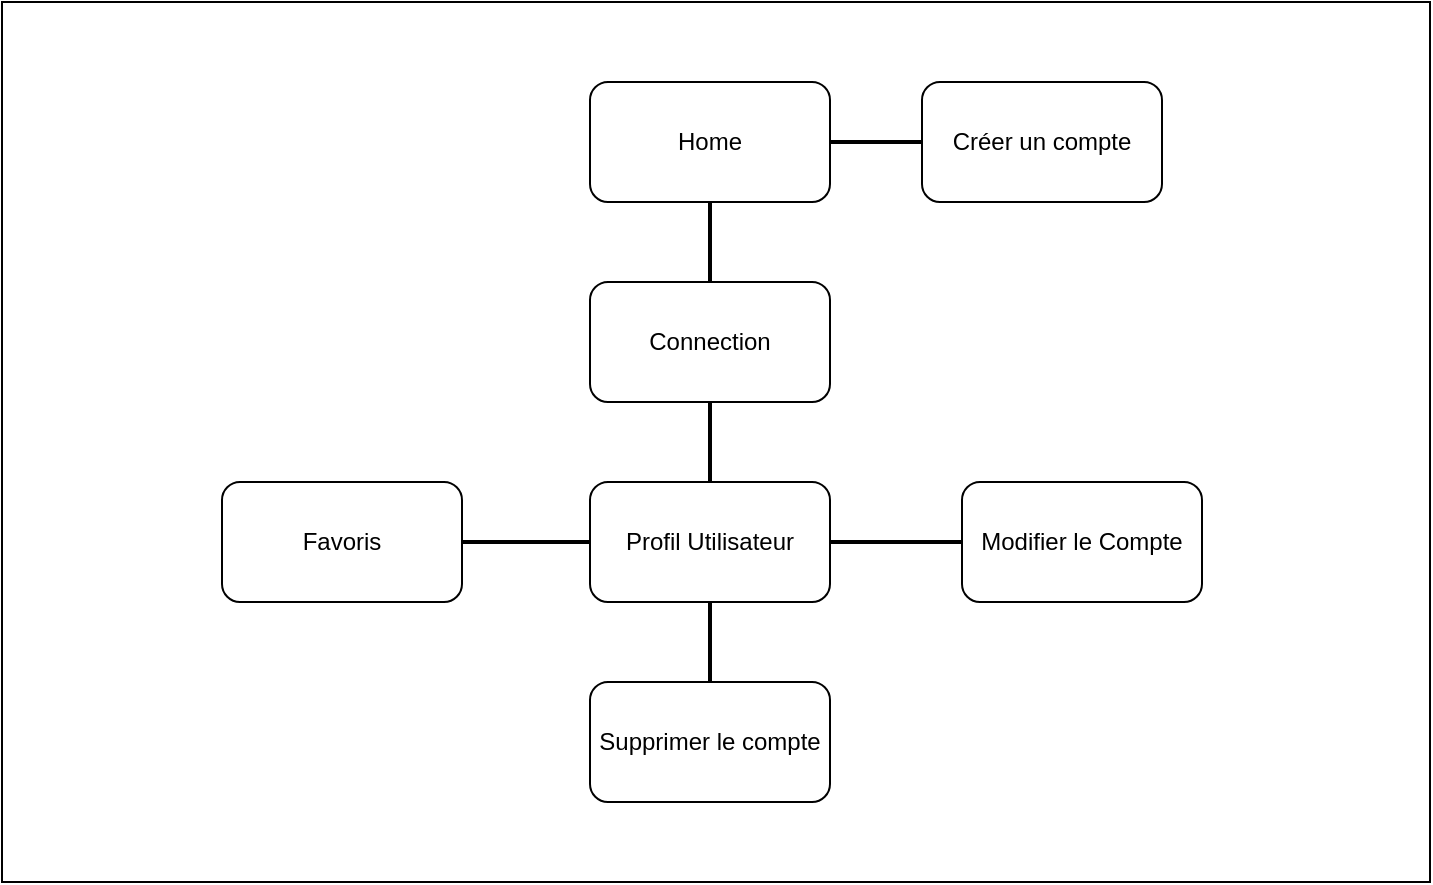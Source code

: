 <mxfile version="21.8.2" type="google">
  <diagram name="Page-1" id="3tlE_d8VtLV6HnLBDmvj">
    <mxGraphModel grid="1" page="1" gridSize="10" guides="1" tooltips="1" connect="1" arrows="1" fold="1" pageScale="1" pageWidth="827" pageHeight="1169" math="0" shadow="0">
      <root>
        <mxCell id="0" />
        <mxCell id="1" parent="0" />
        <mxCell id="P5yuw_WjMYAPieBN5cz5-31" value="" style="rounded=0;whiteSpace=wrap;html=1;" vertex="1" parent="1">
          <mxGeometry x="60" y="10" width="714" height="440" as="geometry" />
        </mxCell>
        <mxCell id="P5yuw_WjMYAPieBN5cz5-23" value="" style="edgeStyle=orthogonalEdgeStyle;rounded=0;orthogonalLoop=1;jettySize=auto;html=1;endArrow=none;endFill=0;strokeWidth=2;" edge="1" parent="1" source="9_0qwBl83ulml5-Zglmz-1" target="9_0qwBl83ulml5-Zglmz-5">
          <mxGeometry relative="1" as="geometry" />
        </mxCell>
        <mxCell id="P5yuw_WjMYAPieBN5cz5-26" value="" style="edgeStyle=orthogonalEdgeStyle;rounded=0;orthogonalLoop=1;jettySize=auto;html=1;endArrow=none;endFill=0;strokeWidth=2;" edge="1" parent="1" source="9_0qwBl83ulml5-Zglmz-1" target="9_0qwBl83ulml5-Zglmz-6">
          <mxGeometry relative="1" as="geometry" />
        </mxCell>
        <mxCell id="9_0qwBl83ulml5-Zglmz-1" value="Home" style="rounded=1;whiteSpace=wrap;html=1;" vertex="1" parent="1">
          <mxGeometry x="354" y="50" width="120" height="60" as="geometry" />
        </mxCell>
        <mxCell id="P5yuw_WjMYAPieBN5cz5-28" value="" style="edgeStyle=orthogonalEdgeStyle;rounded=0;orthogonalLoop=1;jettySize=auto;html=1;strokeWidth=2;endArrow=none;endFill=0;" edge="1" parent="1" source="9_0qwBl83ulml5-Zglmz-3" target="9_0qwBl83ulml5-Zglmz-7">
          <mxGeometry relative="1" as="geometry" />
        </mxCell>
        <mxCell id="9_0qwBl83ulml5-Zglmz-3" value="Profil Utilisateur" style="rounded=1;whiteSpace=wrap;html=1;" vertex="1" parent="1">
          <mxGeometry x="354" y="250" width="120" height="60" as="geometry" />
        </mxCell>
        <mxCell id="P5yuw_WjMYAPieBN5cz5-30" value="" style="edgeStyle=orthogonalEdgeStyle;rounded=0;orthogonalLoop=1;jettySize=auto;html=1;endArrow=none;endFill=0;strokeWidth=2;" edge="1" parent="1" source="9_0qwBl83ulml5-Zglmz-4" target="9_0qwBl83ulml5-Zglmz-3">
          <mxGeometry relative="1" as="geometry" />
        </mxCell>
        <mxCell id="9_0qwBl83ulml5-Zglmz-4" value="Modifier le Compte" style="rounded=1;whiteSpace=wrap;html=1;" vertex="1" parent="1">
          <mxGeometry x="540" y="250" width="120" height="60" as="geometry" />
        </mxCell>
        <mxCell id="P5yuw_WjMYAPieBN5cz5-16" value="" style="edgeStyle=orthogonalEdgeStyle;rounded=0;orthogonalLoop=1;jettySize=auto;html=1;endArrow=none;endFill=0;strokeWidth=2;" edge="1" parent="1" source="9_0qwBl83ulml5-Zglmz-5" target="9_0qwBl83ulml5-Zglmz-3">
          <mxGeometry relative="1" as="geometry" />
        </mxCell>
        <mxCell id="9_0qwBl83ulml5-Zglmz-5" value="Connection" style="rounded=1;whiteSpace=wrap;html=1;" vertex="1" parent="1">
          <mxGeometry x="354" y="150" width="120" height="60" as="geometry" />
        </mxCell>
        <mxCell id="9_0qwBl83ulml5-Zglmz-6" value="Créer un compte" style="rounded=1;whiteSpace=wrap;html=1;" vertex="1" parent="1">
          <mxGeometry x="520" y="50" width="120" height="60" as="geometry" />
        </mxCell>
        <mxCell id="9_0qwBl83ulml5-Zglmz-7" value="Supprimer le compte" style="rounded=1;whiteSpace=wrap;html=1;" vertex="1" parent="1">
          <mxGeometry x="354" y="350" width="120" height="60" as="geometry" />
        </mxCell>
        <mxCell id="P5yuw_WjMYAPieBN5cz5-29" value="" style="edgeStyle=orthogonalEdgeStyle;rounded=0;orthogonalLoop=1;jettySize=auto;html=1;strokeWidth=2;endArrow=none;endFill=0;" edge="1" parent="1" source="9_0qwBl83ulml5-Zglmz-8" target="9_0qwBl83ulml5-Zglmz-3">
          <mxGeometry relative="1" as="geometry" />
        </mxCell>
        <mxCell id="9_0qwBl83ulml5-Zglmz-8" value="Favoris" style="rounded=1;whiteSpace=wrap;html=1;" vertex="1" parent="1">
          <mxGeometry x="170" y="250" width="120" height="60" as="geometry" />
        </mxCell>
      </root>
    </mxGraphModel>
  </diagram>
</mxfile>
